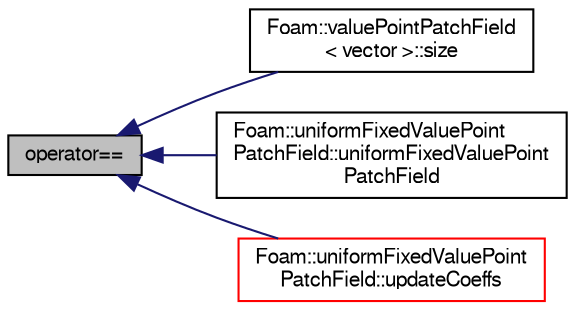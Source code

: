 digraph "operator=="
{
  bgcolor="transparent";
  edge [fontname="FreeSans",fontsize="10",labelfontname="FreeSans",labelfontsize="10"];
  node [fontname="FreeSans",fontsize="10",shape=record];
  rankdir="LR";
  Node107 [label="operator==",height=0.2,width=0.4,color="black", fillcolor="grey75", style="filled", fontcolor="black"];
  Node107 -> Node108 [dir="back",color="midnightblue",fontsize="10",style="solid",fontname="FreeSans"];
  Node108 [label="Foam::valuePointPatchField\l\< vector \>::size",height=0.2,width=0.4,color="black",URL="$a26574.html#a9facbf0a118d395c89884e45a5ca4e4b",tooltip="Return size. "];
  Node107 -> Node109 [dir="back",color="midnightblue",fontsize="10",style="solid",fontname="FreeSans"];
  Node109 [label="Foam::uniformFixedValuePoint\lPatchField::uniformFixedValuePoint\lPatchField",height=0.2,width=0.4,color="black",URL="$a26634.html#a130a36bb0f0d3f538ac057c186067e8a",tooltip="Construct as copy setting internal field reference. "];
  Node107 -> Node110 [dir="back",color="midnightblue",fontsize="10",style="solid",fontname="FreeSans"];
  Node110 [label="Foam::uniformFixedValuePoint\lPatchField::updateCoeffs",height=0.2,width=0.4,color="red",URL="$a26634.html#a7e24eafac629d3733181cd942d4c902f",tooltip="Update the coefficients associated with the patch field. "];
}
